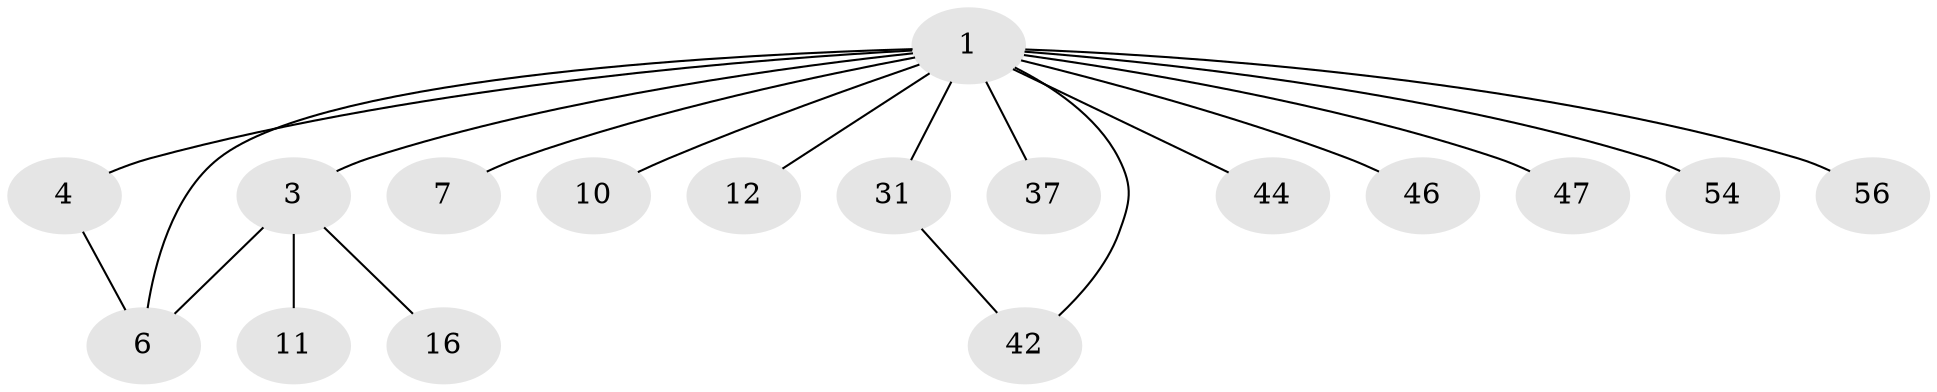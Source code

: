 // original degree distribution, {15: 0.017241379310344827, 4: 0.034482758620689655, 3: 0.1206896551724138, 13: 0.017241379310344827, 1: 0.5517241379310345, 2: 0.2413793103448276, 5: 0.017241379310344827}
// Generated by graph-tools (version 1.1) at 2025/18/03/04/25 18:18:17]
// undirected, 17 vertices, 19 edges
graph export_dot {
graph [start="1"]
  node [color=gray90,style=filled];
  1 [super="+2+17+5+25"];
  3 [super="+9+35"];
  4 [super="+13+19+24+15+8+45+38+40+53+32+14+20"];
  6 [super="+27+18"];
  7 [super="+55"];
  10;
  11 [super="+50"];
  12 [super="+29"];
  16 [super="+48"];
  31 [super="+34"];
  37;
  42 [super="+43"];
  44;
  46;
  47;
  54;
  56;
  1 -- 3;
  1 -- 6;
  1 -- 7;
  1 -- 10;
  1 -- 12;
  1 -- 31;
  1 -- 37;
  1 -- 44;
  1 -- 46;
  1 -- 54;
  1 -- 56;
  1 -- 42;
  1 -- 4;
  1 -- 47;
  3 -- 16;
  3 -- 11;
  3 -- 6;
  4 -- 6;
  31 -- 42;
}

